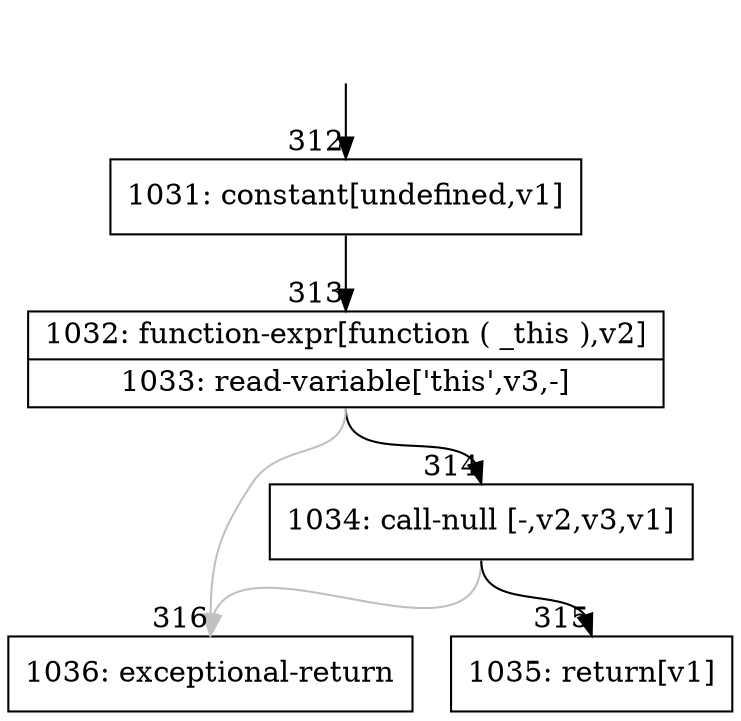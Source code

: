 digraph {
rankdir="TD"
BB_entry21[shape=none,label=""];
BB_entry21 -> BB312 [tailport=s, headport=n, headlabel="    312"]
BB312 [shape=record label="{1031: constant[undefined,v1]}" ] 
BB312 -> BB313 [tailport=s, headport=n, headlabel="      313"]
BB313 [shape=record label="{1032: function-expr[function ( _this ),v2]|1033: read-variable['this',v3,-]}" ] 
BB313 -> BB314 [tailport=s, headport=n, headlabel="      314"]
BB313 -> BB316 [tailport=s, headport=n, color=gray, headlabel="      316"]
BB314 [shape=record label="{1034: call-null [-,v2,v3,v1]}" ] 
BB314 -> BB315 [tailport=s, headport=n, headlabel="      315"]
BB314 -> BB316 [tailport=s, headport=n, color=gray]
BB315 [shape=record label="{1035: return[v1]}" ] 
BB316 [shape=record label="{1036: exceptional-return}" ] 
//#$~ 255
}
